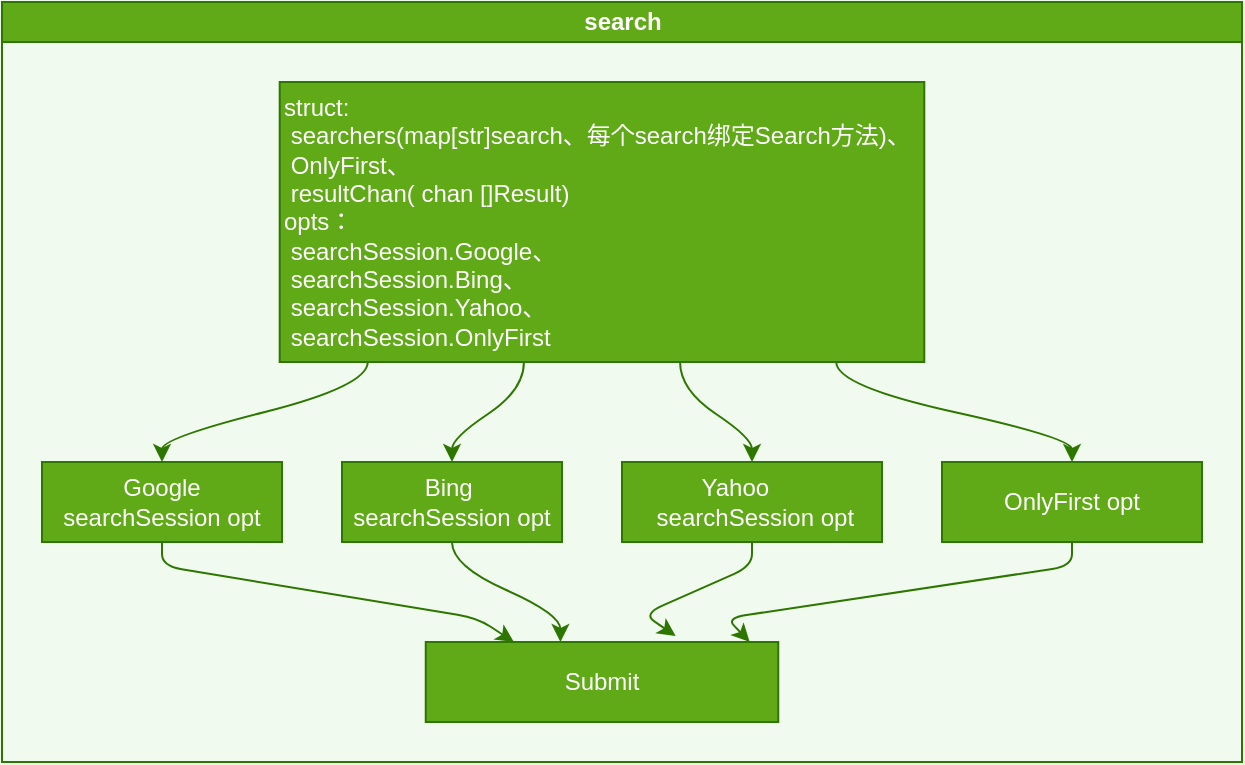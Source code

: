 <mxfile version="13.10.0" type="embed">
    <diagram id="bLj81NF8GhL4hOHBubwM" name="第 1 页">
        <mxGraphModel dx="1374" dy="790" grid="1" gridSize="10" guides="1" tooltips="1" connect="1" arrows="1" fold="1" page="1" pageScale="1" pageWidth="827" pageHeight="1169" background="#F1FAEE" math="0" shadow="0">
            <root>
                <mxCell id="0"/>
                <mxCell id="1" parent="0"/>
                <mxCell id="59" value="search" style="swimlane;html=1;startSize=20;horizontal=1;childLayout=flowLayout;flowOrientation=north;resizable=0;interRankCellSpacing=50;containerType=tree;fillColor=#60a917;strokeColor=#2D7600;fontColor=#ffffff;" vertex="1" parent="1">
                    <mxGeometry x="280" y="60" width="620" height="380" as="geometry">
                        <mxRectangle x="280" y="60" width="150" height="20" as="alternateBounds"/>
                    </mxGeometry>
                </mxCell>
                <mxCell id="60" value="struct:&amp;nbsp; &amp;nbsp; &amp;nbsp; &amp;nbsp; &amp;nbsp; &amp;nbsp; &amp;nbsp; &amp;nbsp; &amp;nbsp; &amp;nbsp; &amp;nbsp; &amp;nbsp; &amp;nbsp; &amp;nbsp; &amp;nbsp; &amp;nbsp; &amp;nbsp; &amp;nbsp; &amp;nbsp; &amp;nbsp; &amp;nbsp; &amp;nbsp; &amp;nbsp; &amp;nbsp;searchers(map[str]search、每个search绑定Search方法)、&amp;nbsp; &amp;nbsp;OnlyFirst、&amp;nbsp; &amp;nbsp; &amp;nbsp; &amp;nbsp; &amp;nbsp; &amp;nbsp; &amp;nbsp; &amp;nbsp; &amp;nbsp; &amp;nbsp; &amp;nbsp; &amp;nbsp; &amp;nbsp; &amp;nbsp; &amp;nbsp; &amp;nbsp; &amp;nbsp; &amp;nbsp; &amp;nbsp; &amp;nbsp; &amp;nbsp; &amp;nbsp; &amp;nbsp; &amp;nbsp; &amp;nbsp; &amp;nbsp; &amp;nbsp; &amp;nbsp; &amp;nbsp; &amp;nbsp;resultChan( chan []Result)&lt;br&gt;opts：&amp;nbsp; &amp;nbsp; &amp;nbsp; &amp;nbsp; &amp;nbsp; &amp;nbsp; &amp;nbsp; &amp;nbsp; &amp;nbsp; &amp;nbsp; &amp;nbsp; &amp;nbsp; &amp;nbsp; &amp;nbsp; &amp;nbsp; &amp;nbsp; &amp;nbsp; &amp;nbsp; &amp;nbsp; &amp;nbsp; &amp;nbsp; &amp;nbsp; &amp;nbsp; &amp;nbsp; &amp;nbsp; &amp;nbsp; &amp;nbsp; &amp;nbsp; &amp;nbsp;searchSession.Google、&amp;nbsp; &amp;nbsp; &amp;nbsp; &amp;nbsp; &amp;nbsp; &amp;nbsp; &amp;nbsp; &amp;nbsp; &amp;nbsp; &amp;nbsp; &amp;nbsp; &amp;nbsp; &amp;nbsp; &amp;nbsp; &amp;nbsp;searchSession.Bing、&amp;nbsp; &amp;nbsp; &amp;nbsp; &amp;nbsp; &amp;nbsp; &amp;nbsp; &amp;nbsp; &amp;nbsp; &amp;nbsp; &amp;nbsp; &amp;nbsp; &amp;nbsp; &amp;nbsp; &amp;nbsp; &amp;nbsp; &amp;nbsp; &amp;nbsp;searchSession.Yahoo、&amp;nbsp; &amp;nbsp; &amp;nbsp; &amp;nbsp; &amp;nbsp; &amp;nbsp; &amp;nbsp; &amp;nbsp; &amp;nbsp; &amp;nbsp; &amp;nbsp; &amp;nbsp; &amp;nbsp; &amp;nbsp; &amp;nbsp;searchSession.OnlyFirst" style="whiteSpace=wrap;html=1;fillColor=#60a917;strokeColor=#2D7600;fontColor=#ffffff;align=left;" vertex="1" parent="59">
                    <mxGeometry x="138.855" y="40" width="322.29" height="140" as="geometry"/>
                </mxCell>
                <mxCell id="61" value="Google searchSession opt" style="whiteSpace=wrap;html=1;fillColor=#60a917;strokeColor=#2D7600;fontColor=#ffffff;" vertex="1" parent="59">
                    <mxGeometry x="20" y="230" width="120" height="40" as="geometry"/>
                </mxCell>
                <mxCell id="62" value="" style="html=1;curved=1;noEdgeStyle=1;orthogonal=1;fillColor=#60a917;strokeColor=#2D7600;" edge="1" parent="59" source="60" target="61">
                    <mxGeometry relative="1" as="geometry">
                        <Array as="points">
                            <mxPoint x="182.891" y="192"/>
                            <mxPoint x="80" y="218"/>
                        </Array>
                    </mxGeometry>
                </mxCell>
                <mxCell id="63" value="Bing&amp;nbsp; searchSession opt" style="whiteSpace=wrap;html=1;fillColor=#60a917;strokeColor=#2D7600;fontColor=#ffffff;" vertex="1" parent="59">
                    <mxGeometry x="170" y="230" width="110" height="40" as="geometry"/>
                </mxCell>
                <mxCell id="64" value="" style="html=1;curved=1;noEdgeStyle=1;orthogonal=1;fillColor=#60a917;strokeColor=#2D7600;" edge="1" parent="59" source="60" target="63">
                    <mxGeometry relative="1" as="geometry">
                        <Array as="points">
                            <mxPoint x="260.964" y="194"/>
                            <mxPoint x="225" y="218"/>
                        </Array>
                    </mxGeometry>
                </mxCell>
                <mxCell id="94" value="" style="html=1;curved=1;noEdgeStyle=1;orthogonal=1;fillColor=#60a917;strokeColor=#2D7600;" edge="1" target="95" source="60" parent="59">
                    <mxGeometry relative="1" as="geometry">
                        <mxPoint x="1380" y="1970" as="sourcePoint"/>
                        <Array as="points">
                            <mxPoint x="339.036" y="194"/>
                            <mxPoint x="375" y="218"/>
                        </Array>
                    </mxGeometry>
                </mxCell>
                <mxCell id="95" value="Yahoo&amp;nbsp; &amp;nbsp; &amp;nbsp; &amp;nbsp;searchSession opt" style="whiteSpace=wrap;html=1;fillColor=#60a917;strokeColor=#2D7600;fontColor=#ffffff;" vertex="1" parent="59">
                    <mxGeometry x="310" y="230" width="130" height="40" as="geometry"/>
                </mxCell>
                <mxCell id="98" value="" style="html=1;curved=1;noEdgeStyle=1;orthogonal=1;fillColor=#60a917;strokeColor=#2D7600;" edge="1" target="99" source="63" parent="59">
                    <mxGeometry relative="1" as="geometry">
                        <mxPoint x="1335" y="1770" as="sourcePoint"/>
                        <Array as="points">
                            <mxPoint x="225" y="282"/>
                            <mxPoint x="279.219" y="306"/>
                        </Array>
                    </mxGeometry>
                </mxCell>
                <mxCell id="99" value="Submit" style="whiteSpace=wrap;html=1;fillColor=#60a917;strokeColor=#2D7600;fontColor=#ffffff;" vertex="1" parent="59">
                    <mxGeometry x="211.875" y="320" width="176.25" height="40" as="geometry"/>
                </mxCell>
                <mxCell id="120" value="" style="endArrow=classic;html=1;entryX=0.25;entryY=0;entryDx=0;entryDy=0;exitX=0.5;exitY=1;exitDx=0;exitDy=0;fillColor=#60a917;strokeColor=#2D7600;noEdgeStyle=1;orthogonal=1;" edge="1" parent="59" source="61" target="99">
                    <mxGeometry width="50" height="50" relative="1" as="geometry">
                        <mxPoint x="670" y="1280" as="sourcePoint"/>
                        <mxPoint x="720" y="1230" as="targetPoint"/>
                        <Array as="points">
                            <mxPoint x="80" y="282"/>
                            <mxPoint x="237.656" y="308"/>
                        </Array>
                    </mxGeometry>
                </mxCell>
                <mxCell id="121" value="" style="endArrow=classic;html=1;entryX=0.709;entryY=-0.075;entryDx=0;entryDy=0;entryPerimeter=0;exitX=0.5;exitY=1;exitDx=0;exitDy=0;fillColor=#60a917;strokeColor=#2D7600;noEdgeStyle=1;orthogonal=1;" edge="1" parent="59" source="95" target="99">
                    <mxGeometry width="50" height="50" relative="1" as="geometry">
                        <mxPoint x="530" y="1000" as="sourcePoint"/>
                        <mxPoint x="580" y="950" as="targetPoint"/>
                        <Array as="points">
                            <mxPoint x="375" y="282"/>
                            <mxPoint x="320.781" y="306"/>
                        </Array>
                    </mxGeometry>
                </mxCell>
                <mxCell id="122" value="" style="html=1;curved=1;noEdgeStyle=1;orthogonal=1;fillColor=#60a917;strokeColor=#2D7600;" edge="1" target="123" source="60" parent="59">
                    <mxGeometry relative="1" as="geometry">
                        <mxPoint x="842.667" y="790" as="sourcePoint"/>
                        <Array as="points">
                            <mxPoint x="417.109" y="192"/>
                            <mxPoint x="535" y="218"/>
                        </Array>
                    </mxGeometry>
                </mxCell>
                <mxCell id="123" value="OnlyFirst opt" style="whiteSpace=wrap;html=1;fillColor=#60a917;strokeColor=#2D7600;fontColor=#ffffff;" vertex="1" parent="59">
                    <mxGeometry x="470" y="230" width="130" height="40" as="geometry"/>
                </mxCell>
                <mxCell id="126" value="" style="endArrow=classic;html=1;entryX=0.919;entryY=0;entryDx=0;entryDy=0;entryPerimeter=0;exitX=0.5;exitY=1;exitDx=0;exitDy=0;fillColor=#60a917;strokeColor=#2D7600;noEdgeStyle=1;orthogonal=1;" edge="1" parent="59" source="123" target="99">
                    <mxGeometry width="50" height="50" relative="1" as="geometry">
                        <mxPoint x="330" y="610" as="sourcePoint"/>
                        <mxPoint x="380" y="560" as="targetPoint"/>
                        <Array as="points">
                            <mxPoint x="535" y="282"/>
                            <mxPoint x="362.344" y="308"/>
                        </Array>
                    </mxGeometry>
                </mxCell>
            </root>
        </mxGraphModel>
    </diagram>
</mxfile>